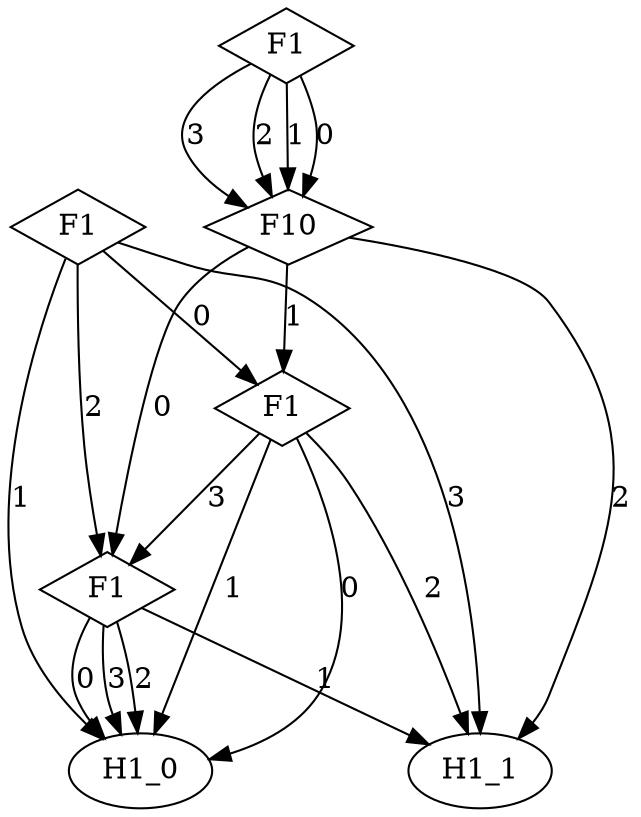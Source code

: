 digraph {
node [label=H1_0,style=""] H1_0
node [label=H1_0,style=""] H1_0
node [label=H1_1,style=""] H1_1
node [label=H1_0,style=""] H1_0
node [label=H1_1,style=""] H1_1
node [label=H1_0,style=""] H1_0
node [label=H1_0,style=""] H1_0
node [label=H1_1,style=""] H1_1
node [label=H1_0,style=""] H1_0
node [label=H1_1,style=""] H1_1
node [label=F1,shape="diamond",style=""] 4
node [label=F1,shape="diamond",style=""] 3
node [label=F1,shape="diamond",style=""] 2
node [label=F10,shape="diamond",style=""] 1
node [label=F1,shape="diamond",style=""] 0

4 -> H1_0 [label="3"]
4 -> H1_0 [label="2"]
4 -> H1_1 [label="1"]
4 -> H1_0 [label="0"]
3 -> 4 [label="3"]
3 -> H1_1 [label="2"]
3 -> H1_0 [label="1"]
3 -> H1_0 [label="0"]
2 -> H1_1 [label="3"]
2 -> 4 [label="2"]
2 -> H1_0 [label="1"]
2 -> 3 [label="0"]
1 -> H1_1 [label="2"]
1 -> 3 [label="1"]
1 -> 4 [label="0"]
0 -> 1 [label="3"]
0 -> 1 [label="2"]
0 -> 1 [label="1"]
0 -> 1 [label="0"]
}